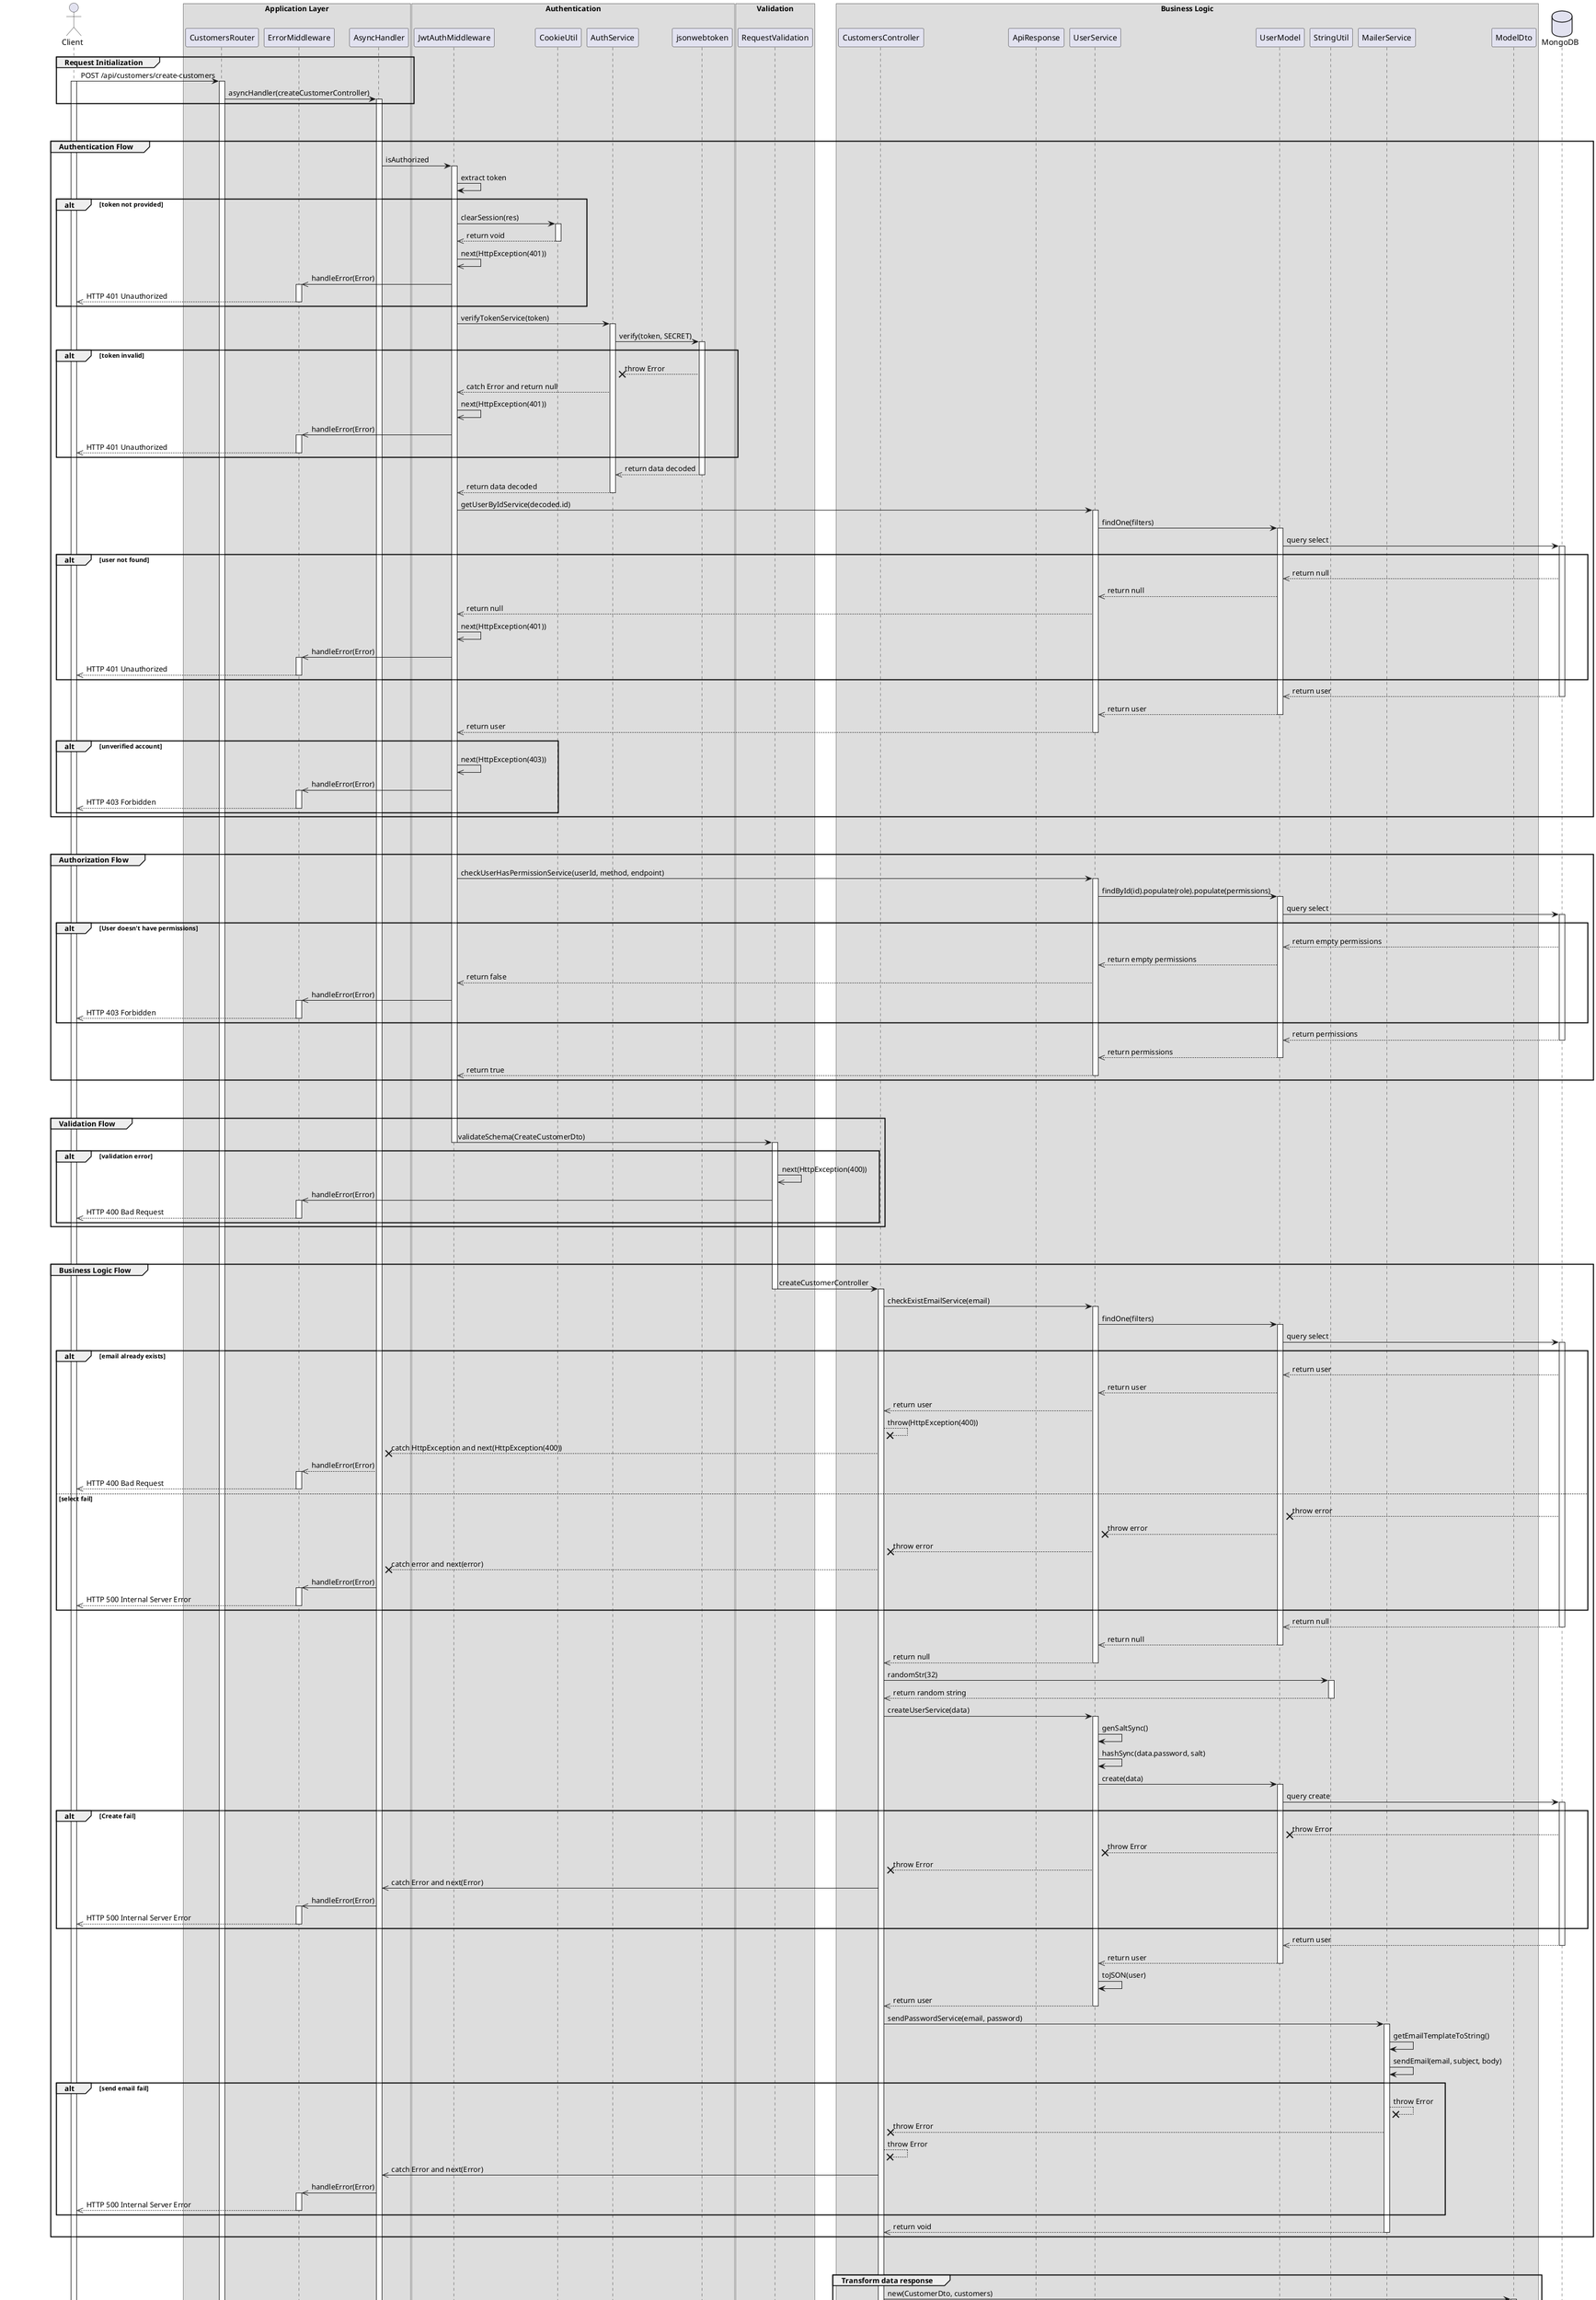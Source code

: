 @startuml Create Customer

actor Client

box "Application Layer"
participant CustomersRouter 
participant ErrorMiddleware 
participant AsyncHandler 
end box

box "Authentication"
participant JwtAuthMiddleware 
participant CookieUtil
participant AuthService
participant jsonwebtoken
end box


box "Validation"
participant RequestValidation
end box

box "Business Logic"
participant CustomersController
participant ApiResponse
participant UserService 
participant UserModel
participant StringUtil
participant MailerService
participant ModelDto
end box

database MongoDB

' Step 1
group Request Initialization
    Client -> CustomersRouter: POST /api/customers/create-customers
    activate Client
    activate CustomersRouter
    CustomersRouter -> AsyncHandler: asyncHandler(createCustomerController)
    activate AsyncHandler
end

break
break

' Step 2
group Authentication Flow
    AsyncHandler -> JwtAuthMiddleware: isAuthorized
    activate JwtAuthMiddleware

    JwtAuthMiddleware -> JwtAuthMiddleware: extract token
    alt token not provided
        JwtAuthMiddleware -> CookieUtil: clearSession(res)
        activate CookieUtil
        CookieUtil -->> JwtAuthMiddleware: return void
        deactivate CookieUtil
        JwtAuthMiddleware ->> JwtAuthMiddleware: next(HttpException(401))
        JwtAuthMiddleware ->> ErrorMiddleware: handleError(Error)
        activate ErrorMiddleware
        ErrorMiddleware -->> Client: HTTP 401 Unauthorized
        deactivate ErrorMiddleware
    end 

    JwtAuthMiddleware -> AuthService: verifyTokenService(token)
    activate AuthService
    AuthService -> jsonwebtoken: verify(token, SECRET)
    activate jsonwebtoken
    alt token invalid
        jsonwebtoken --x AuthService: throw Error
        AuthService -->> JwtAuthMiddleware: catch Error and return null
        JwtAuthMiddleware ->> JwtAuthMiddleware: next(HttpException(401))
        JwtAuthMiddleware ->> ErrorMiddleware: handleError(Error)
        activate ErrorMiddleware
        ErrorMiddleware -->> Client: HTTP 401 Unauthorized
        deactivate ErrorMiddleware
    end

    jsonwebtoken -->> AuthService: return data decoded
    deactivate jsonwebtoken
    AuthService -->> JwtAuthMiddleware: return data decoded
    deactivate AuthService
    JwtAuthMiddleware -> UserService: getUserByIdService(decoded.id)
    activate UserService
    UserService -> UserModel: findOne(filters)
    activate UserModel
    UserModel -> MongoDB: query select
    activate MongoDB

    alt user not found
        MongoDB -->> UserModel: return null
        UserModel -->> UserService: return null
        UserService -->> JwtAuthMiddleware: return null
        JwtAuthMiddleware ->> JwtAuthMiddleware: next(HttpException(401))
        JwtAuthMiddleware ->> ErrorMiddleware: handleError(Error)
        activate ErrorMiddleware
        ErrorMiddleware -->> Client: HTTP 401 Unauthorized
        deactivate ErrorMiddleware
    end

    MongoDB -->> UserModel: return user
    deactivate MongoDB
    UserModel -->> UserService: return user
    deactivate UserModel
    UserService -->> JwtAuthMiddleware: return user
    deactivate UserService

    alt unverified account
        JwtAuthMiddleware ->> JwtAuthMiddleware: next(HttpException(403))
        JwtAuthMiddleware ->> ErrorMiddleware: handleError(Error)
        activate ErrorMiddleware
        ErrorMiddleware -->> Client: HTTP 403 Forbidden
        deactivate ErrorMiddleware
    end
end

break
break

' Step 3
group Authorization Flow
    JwtAuthMiddleware -> UserService: checkUserHasPermissionService(userId, method, endpoint)
    activate UserService
    UserService -> UserModel: findById(id).populate(role).populate(permissions)
    activate UserModel
    UserModel -> MongoDB: query select
    activate MongoDB

    alt User doesn't have permissions 
        MongoDB -->> UserModel: return empty permissions
        UserModel -->> UserService: return empty permissions
        UserService -->> JwtAuthMiddleware: return false
        JwtAuthMiddleware ->> ErrorMiddleware: handleError(Error)
        activate ErrorMiddleware
        ErrorMiddleware -->> Client: HTTP 403 Forbidden
        deactivate ErrorMiddleware
    end

    MongoDB -->> UserModel: return permissions
    deactivate MongoDB
    UserModel -->> UserService: return permissions
    deactivate UserModel
    UserService -->> JwtAuthMiddleware: return true
    deactivate UserService
end

break
break

' Step 4
group Validation Flow
    JwtAuthMiddleware -> RequestValidation: validateSchema(CreateCustomerDto)
    deactivate JwtAuthMiddleware
    activate RequestValidation
    alt validation error
        RequestValidation ->> RequestValidation: next(HttpException(400))
        RequestValidation ->> ErrorMiddleware: handleError(Error)
        activate ErrorMiddleware
        ErrorMiddleware -->> Client: HTTP 400 Bad Request
        deactivate ErrorMiddleware
    end
    
end

break
break


' step 5
group Business Logic Flow
    RequestValidation -> CustomersController: createCustomerController
    deactivate RequestValidation
    activate CustomersController
    CustomersController -> UserService: checkExistEmailService(email)
    activate UserService
    UserService -> UserModel: findOne(filters)
    activate UserModel
    UserModel -> MongoDB: query select
    activate MongoDB

    alt email already exists
        MongoDB -->> UserModel: return user
        UserModel -->> UserService: return user
        UserService -->> CustomersController: return user
        CustomersController --x CustomersController: throw(HttpException(400))
        CustomersController --x AsyncHandler: catch HttpException and next(HttpException(400))
        AsyncHandler -->> ErrorMiddleware: handleError(Error) 
        activate ErrorMiddleware
        ErrorMiddleware -->> Client: HTTP 400 Bad Request
        deactivate ErrorMiddleware

        else select fail
        MongoDB --x UserModel: throw error
        UserModel --x UserService: throw error
        UserService --x CustomersController: throw error
        CustomersController --x AsyncHandler: catch error and next(error)
        AsyncHandler ->> ErrorMiddleware: handleError(Error) 
        activate ErrorMiddleware
        ErrorMiddleware -->> Client: HTTP 500 Internal Server Error
        deactivate ErrorMiddleware
    end

    MongoDB -->> UserModel: return null
    deactivate MongoDB
    UserModel -->> UserService: return null
    deactivate UserModel
    UserService -->> CustomersController: return null
    deactivate UserService
    CustomersController -> StringUtil: randomStr(32)
    activate StringUtil
    StringUtil -->> CustomersController: return random string
    deactivate StringUtil
    CustomersController -> UserService: createUserService(data)
    activate UserService
    UserService -> UserService: genSaltSync()
    UserService -> UserService: hashSync(data.password, salt) 
    UserService -> UserModel: create(data)
    activate UserModel
    UserModel -> MongoDB: query create
    activate MongoDB

    alt Create fail
        MongoDB --x UserModel: throw Error
        UserModel --x UserService: throw Error
        UserService --x CustomersController: throw Error
        CustomersController ->> AsyncHandler: catch Error and next(Error)
        AsyncHandler ->> ErrorMiddleware: handleError(Error)
        activate ErrorMiddleware
        ErrorMiddleware -->> Client: HTTP 500 Internal Server Error
        deactivate ErrorMiddleware
    end

    MongoDB -->> UserModel: return user
    deactivate MongoDB
    UserModel -->> UserService: return user
    deactivate UserModel
    UserService -> UserService: toJSON(user)
    UserService -->> CustomersController: return user
    deactivate UserService
    CustomersController -> MailerService: sendPasswordService(email, password)
    activate MailerService
    MailerService -> MailerService: getEmailTemplateToString()
    MailerService -> MailerService: sendEmail(email, subject, body)

    alt send email fail
        MailerService --x MailerService: throw Error
        MailerService --x CustomersController: throw Error
        CustomersController --x CustomersController: throw Error
        CustomersController ->> AsyncHandler: catch Error and next(Error)
        AsyncHandler ->> ErrorMiddleware: handleError(Error)
        activate ErrorMiddleware
        ErrorMiddleware -->> Client: HTTP 500 Internal Server Error
        deactivate ErrorMiddleware
    end

    MailerService -->> CustomersController: return void
    deactivate MailerService

end
break
break

group Transform data response
    CustomersController -> ModelDto: new(CustomerDto, customers)
    activate ModelDto
    ModelDto -->> CustomersController: return CustomerDto instance
    deactivate ModelDto

    CustomersController -> ApiResponse: success(CustomerDto, success message)
    activate ApiResponse
    ApiResponse -->> CustomersController: return ApiResponse instance
    deactivate ApiResponse 
end
CustomersController -->> AsyncHandler: return ApiResponse instance
deactivate CustomersController
AsyncHandler --> Client: HTTP 200 Success
deactivate AsyncHandler
deactivate CustomersRouter



@enduml